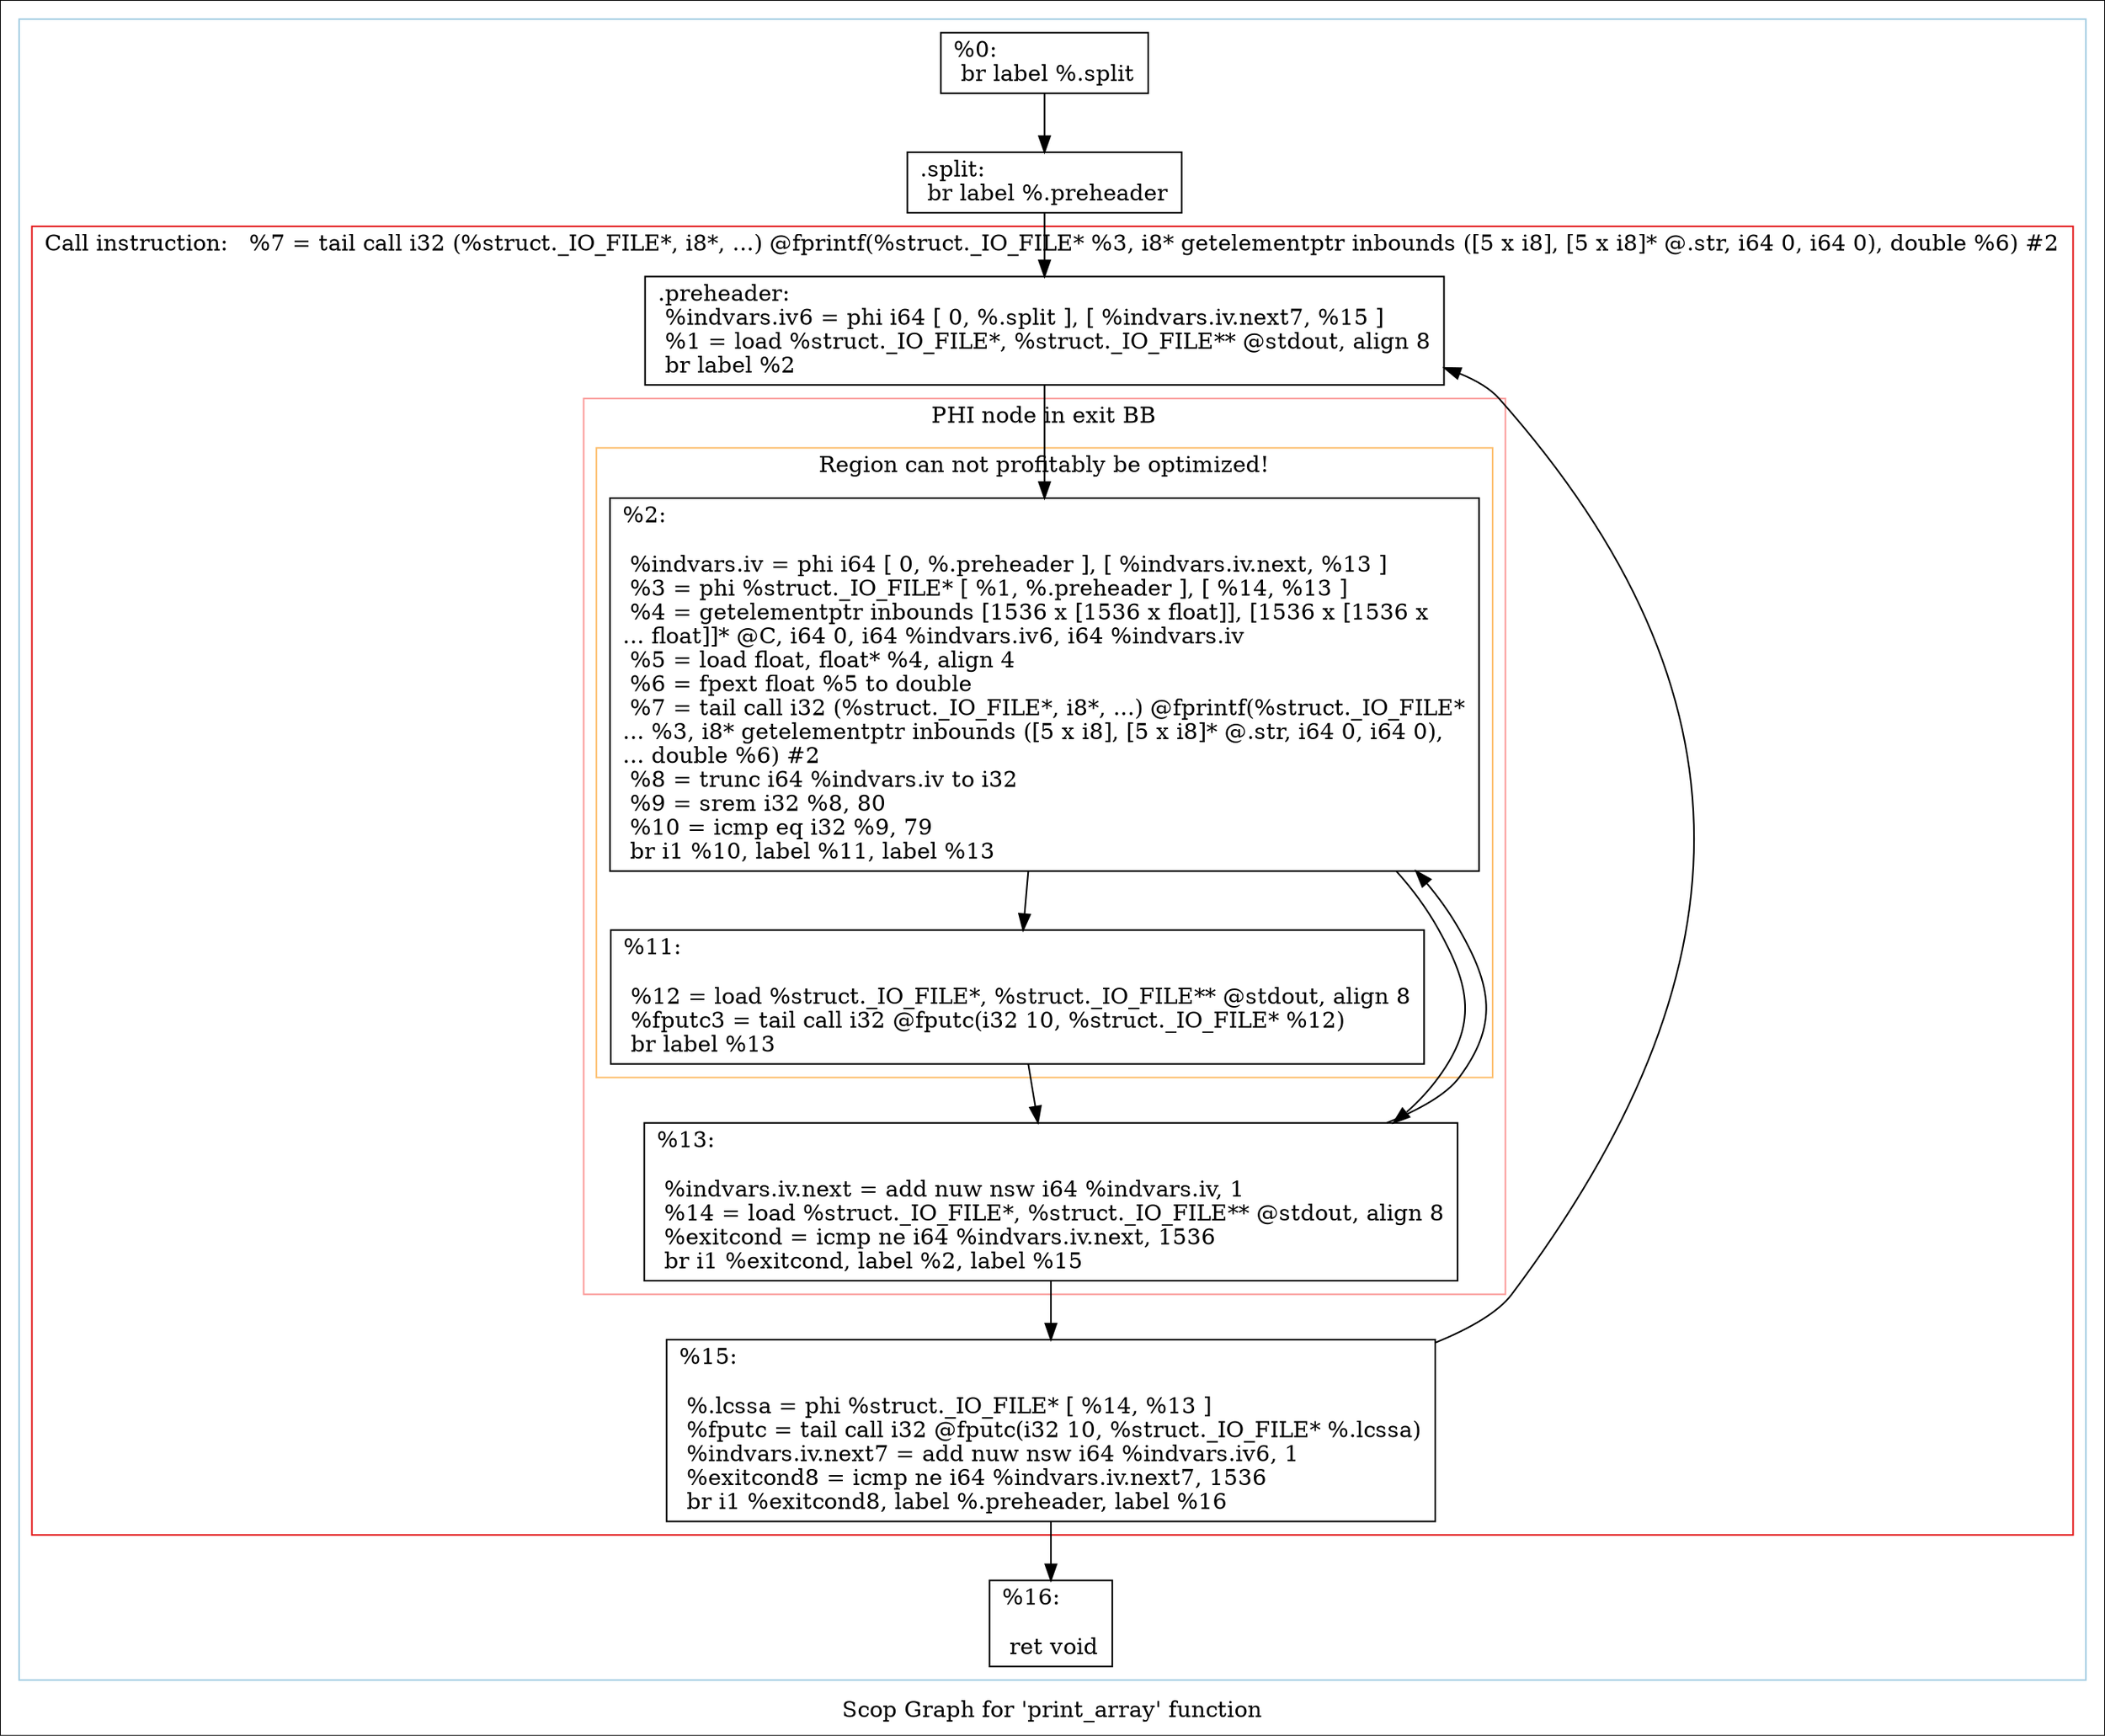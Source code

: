 digraph "Scop Graph for 'print_array' function" {
	label="Scop Graph for 'print_array' function";

	Node0x269d4c0 [shape=record,label="{%0:\l  br label %.split\l}"];
	Node0x269d4c0 -> Node0x269d440;
	Node0x269d440 [shape=record,label="{.split:                                           \l  br label %.preheader\l}"];
	Node0x269d440 -> Node0x269d2a0;
	Node0x269d2a0 [shape=record,label="{.preheader:                                       \l  %indvars.iv6 = phi i64 [ 0, %.split ], [ %indvars.iv.next7, %15 ]\l  %1 = load %struct._IO_FILE*, %struct._IO_FILE** @stdout, align 8\l  br label %2\l}"];
	Node0x269d2a0 -> Node0x269d160;
	Node0x269d160 [shape=record,label="{%2:\l\l  %indvars.iv = phi i64 [ 0, %.preheader ], [ %indvars.iv.next, %13 ]\l  %3 = phi %struct._IO_FILE* [ %1, %.preheader ], [ %14, %13 ]\l  %4 = getelementptr inbounds [1536 x [1536 x float]], [1536 x [1536 x\l... float]]* @C, i64 0, i64 %indvars.iv6, i64 %indvars.iv\l  %5 = load float, float* %4, align 4\l  %6 = fpext float %5 to double\l  %7 = tail call i32 (%struct._IO_FILE*, i8*, ...) @fprintf(%struct._IO_FILE*\l... %3, i8* getelementptr inbounds ([5 x i8], [5 x i8]* @.str, i64 0, i64 0),\l... double %6) #2\l  %8 = trunc i64 %indvars.iv to i32\l  %9 = srem i32 %8, 80\l  %10 = icmp eq i32 %9, 79\l  br i1 %10, label %11, label %13\l}"];
	Node0x269d160 -> Node0x269d180;
	Node0x269d160 -> Node0x269cfa0;
	Node0x269d180 [shape=record,label="{%11:\l\l  %12 = load %struct._IO_FILE*, %struct._IO_FILE** @stdout, align 8\l  %fputc3 = tail call i32 @fputc(i32 10, %struct._IO_FILE* %12)\l  br label %13\l}"];
	Node0x269d180 -> Node0x269cfa0;
	Node0x269cfa0 [shape=record,label="{%13:\l\l  %indvars.iv.next = add nuw nsw i64 %indvars.iv, 1\l  %14 = load %struct._IO_FILE*, %struct._IO_FILE** @stdout, align 8\l  %exitcond = icmp ne i64 %indvars.iv.next, 1536\l  br i1 %exitcond, label %2, label %15\l}"];
	Node0x269cfa0 -> Node0x269d160[constraint=false];
	Node0x269cfa0 -> Node0x269cfc0;
	Node0x269cfc0 [shape=record,label="{%15:\l\l  %.lcssa = phi %struct._IO_FILE* [ %14, %13 ]\l  %fputc = tail call i32 @fputc(i32 10, %struct._IO_FILE* %.lcssa)\l  %indvars.iv.next7 = add nuw nsw i64 %indvars.iv6, 1\l  %exitcond8 = icmp ne i64 %indvars.iv.next7, 1536\l  br i1 %exitcond8, label %.preheader, label %16\l}"];
	Node0x269cfc0 -> Node0x269d2a0[constraint=false];
	Node0x269cfc0 -> Node0x269d5a0;
	Node0x269d5a0 [shape=record,label="{%16:\l\l  ret void\l}"];
	colorscheme = "paired12"
        subgraph cluster_0x2691e10 {
          label = "";
          style = solid;
          color = 1
          subgraph cluster_0x269d4e0 {
            label = "Call instruction:   %7 = tail call i32 (%struct._IO_FILE*, i8*, ...) @fprintf(%struct._IO_FILE* %3, i8* getelementptr inbounds ([5 x i8], [5 x i8]* @.str, i64 0, i64 0), double %6) #2";
            style = solid;
            color = 6
            subgraph cluster_0x268eb10 {
              label = "PHI node in exit BB";
              style = solid;
              color = 5
              subgraph cluster_0x2691e90 {
                label = "Region can not profitably be optimized!";
                style = solid;
                color = 7
                Node0x269d160;
                Node0x269d180;
              }
              Node0x269cfa0;
            }
            Node0x269d2a0;
            Node0x269cfc0;
          }
          Node0x269d4c0;
          Node0x269d440;
          Node0x269d5a0;
        }
}
